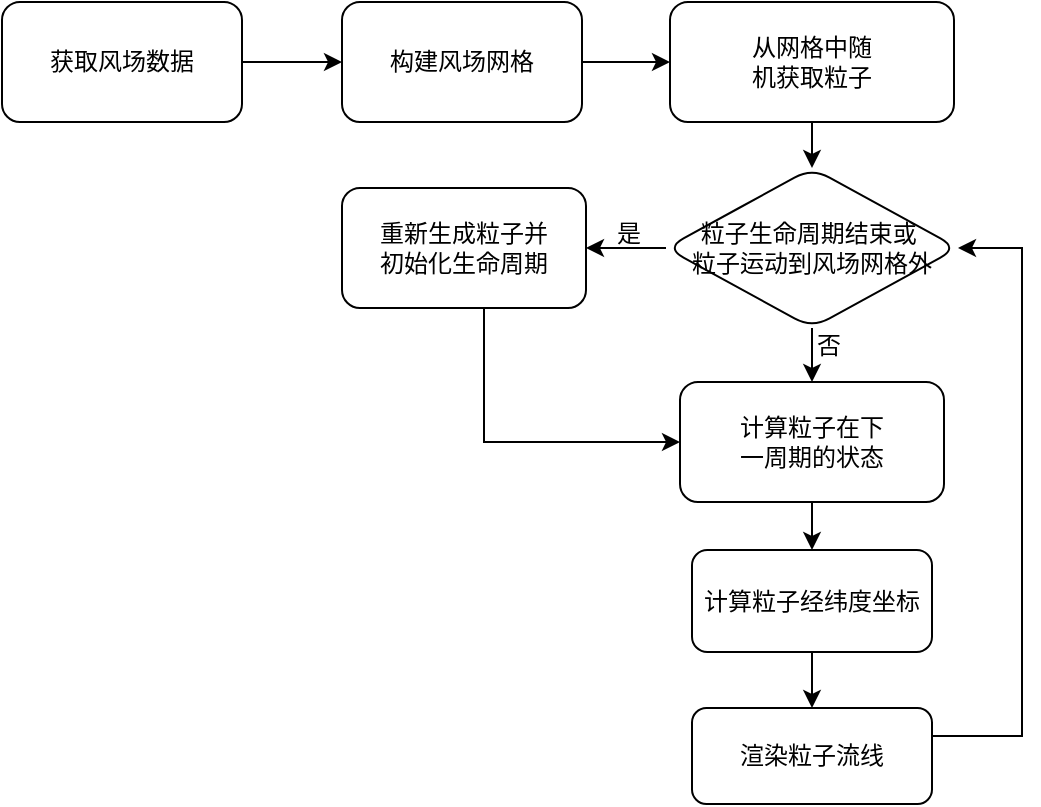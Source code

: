 <mxfile version="13.8.2" type="github">
  <diagram id="HQnREK34H-d9so5Twpd-" name="第 1 页">
    <mxGraphModel dx="830" dy="828" grid="0" gridSize="10" guides="1" tooltips="1" connect="1" arrows="1" fold="1" page="1" pageScale="1" pageWidth="827" pageHeight="1169" math="0" shadow="0">
      <root>
        <mxCell id="0" />
        <mxCell id="1" parent="0" />
        <mxCell id="t6z-Ru4cVA2ObkCtdwVK-3" value="" style="edgeStyle=orthogonalEdgeStyle;rounded=0;orthogonalLoop=1;jettySize=auto;html=1;" parent="1" source="t6z-Ru4cVA2ObkCtdwVK-1" target="t6z-Ru4cVA2ObkCtdwVK-2" edge="1">
          <mxGeometry relative="1" as="geometry" />
        </mxCell>
        <mxCell id="t6z-Ru4cVA2ObkCtdwVK-1" value="获取风场数据" style="rounded=1;whiteSpace=wrap;html=1;" parent="1" vertex="1">
          <mxGeometry x="51" y="135" width="120" height="60" as="geometry" />
        </mxCell>
        <mxCell id="t6z-Ru4cVA2ObkCtdwVK-5" value="" style="edgeStyle=orthogonalEdgeStyle;rounded=0;orthogonalLoop=1;jettySize=auto;html=1;" parent="1" source="t6z-Ru4cVA2ObkCtdwVK-2" target="t6z-Ru4cVA2ObkCtdwVK-4" edge="1">
          <mxGeometry relative="1" as="geometry" />
        </mxCell>
        <mxCell id="t6z-Ru4cVA2ObkCtdwVK-2" value="构建风场网格" style="whiteSpace=wrap;html=1;rounded=1;" parent="1" vertex="1">
          <mxGeometry x="221" y="135" width="120" height="60" as="geometry" />
        </mxCell>
        <mxCell id="8bIHZ56H03s47EiYgFx9-5" style="edgeStyle=orthogonalEdgeStyle;rounded=0;orthogonalLoop=1;jettySize=auto;html=1;entryX=0.5;entryY=0;entryDx=0;entryDy=0;" parent="1" source="t6z-Ru4cVA2ObkCtdwVK-4" target="0AltbWP8e84UrqGMIu3--1" edge="1">
          <mxGeometry relative="1" as="geometry" />
        </mxCell>
        <mxCell id="t6z-Ru4cVA2ObkCtdwVK-4" value="从网格中随&lt;br&gt;机获取粒子" style="whiteSpace=wrap;html=1;rounded=1;" parent="1" vertex="1">
          <mxGeometry x="385" y="135" width="142" height="60" as="geometry" />
        </mxCell>
        <mxCell id="t6z-Ru4cVA2ObkCtdwVK-14" value="" style="edgeStyle=orthogonalEdgeStyle;rounded=0;orthogonalLoop=1;jettySize=auto;html=1;" parent="1" source="t6z-Ru4cVA2ObkCtdwVK-11" target="t6z-Ru4cVA2ObkCtdwVK-13" edge="1">
          <mxGeometry relative="1" as="geometry" />
        </mxCell>
        <mxCell id="t6z-Ru4cVA2ObkCtdwVK-11" value="计算粒子在下&lt;br&gt;一周期的状态" style="whiteSpace=wrap;html=1;rounded=1;" parent="1" vertex="1">
          <mxGeometry x="390" y="325" width="132" height="60" as="geometry" />
        </mxCell>
        <mxCell id="t6z-Ru4cVA2ObkCtdwVK-16" value="" style="edgeStyle=orthogonalEdgeStyle;rounded=0;orthogonalLoop=1;jettySize=auto;html=1;" parent="1" source="t6z-Ru4cVA2ObkCtdwVK-13" target="t6z-Ru4cVA2ObkCtdwVK-15" edge="1">
          <mxGeometry relative="1" as="geometry" />
        </mxCell>
        <mxCell id="t6z-Ru4cVA2ObkCtdwVK-13" value="&lt;div&gt;计算粒子经纬度坐标&lt;/div&gt;" style="whiteSpace=wrap;html=1;rounded=1;" parent="1" vertex="1">
          <mxGeometry x="396" y="409" width="120" height="51" as="geometry" />
        </mxCell>
        <mxCell id="8bIHZ56H03s47EiYgFx9-3" style="edgeStyle=orthogonalEdgeStyle;rounded=0;orthogonalLoop=1;jettySize=auto;html=1;entryX=1;entryY=0.5;entryDx=0;entryDy=0;" parent="1" source="t6z-Ru4cVA2ObkCtdwVK-15" target="0AltbWP8e84UrqGMIu3--1" edge="1">
          <mxGeometry relative="1" as="geometry">
            <Array as="points">
              <mxPoint x="561" y="502" />
              <mxPoint x="561" y="258" />
            </Array>
          </mxGeometry>
        </mxCell>
        <mxCell id="t6z-Ru4cVA2ObkCtdwVK-15" value="渲染粒子流线" style="whiteSpace=wrap;html=1;rounded=1;" parent="1" vertex="1">
          <mxGeometry x="396" y="488" width="120" height="48" as="geometry" />
        </mxCell>
        <mxCell id="8bIHZ56H03s47EiYgFx9-1" style="edgeStyle=orthogonalEdgeStyle;rounded=0;orthogonalLoop=1;jettySize=auto;html=1;" parent="1" source="0AltbWP8e84UrqGMIu3--1" target="0AltbWP8e84UrqGMIu3--3" edge="1">
          <mxGeometry relative="1" as="geometry" />
        </mxCell>
        <mxCell id="8bIHZ56H03s47EiYgFx9-4" style="edgeStyle=orthogonalEdgeStyle;rounded=0;orthogonalLoop=1;jettySize=auto;html=1;entryX=0.5;entryY=0;entryDx=0;entryDy=0;" parent="1" source="0AltbWP8e84UrqGMIu3--1" target="t6z-Ru4cVA2ObkCtdwVK-11" edge="1">
          <mxGeometry relative="1" as="geometry" />
        </mxCell>
        <mxCell id="0AltbWP8e84UrqGMIu3--1" value="粒子生命周期结束或&amp;nbsp;&lt;br&gt;&lt;div&gt;粒子运动到风场网格外&lt;/div&gt;" style="rhombus;whiteSpace=wrap;html=1;rounded=1;" parent="1" vertex="1">
          <mxGeometry x="383" y="218" width="146" height="80" as="geometry" />
        </mxCell>
        <mxCell id="8bIHZ56H03s47EiYgFx9-2" style="edgeStyle=orthogonalEdgeStyle;rounded=0;orthogonalLoop=1;jettySize=auto;html=1;entryX=0;entryY=0.5;entryDx=0;entryDy=0;" parent="1" source="0AltbWP8e84UrqGMIu3--3" target="t6z-Ru4cVA2ObkCtdwVK-11" edge="1">
          <mxGeometry relative="1" as="geometry">
            <Array as="points">
              <mxPoint x="292" y="355" />
            </Array>
          </mxGeometry>
        </mxCell>
        <mxCell id="0AltbWP8e84UrqGMIu3--3" value="重新生成粒子并&lt;br&gt;初始化生命周期" style="whiteSpace=wrap;html=1;rounded=1;" parent="1" vertex="1">
          <mxGeometry x="221" y="228" width="122" height="60" as="geometry" />
        </mxCell>
        <mxCell id="8bIHZ56H03s47EiYgFx9-6" value="否" style="text;html=1;align=center;verticalAlign=middle;resizable=0;points=[];autosize=1;" parent="1" vertex="1">
          <mxGeometry x="453" y="298" width="22" height="18" as="geometry" />
        </mxCell>
        <mxCell id="8bIHZ56H03s47EiYgFx9-7" value="是" style="text;html=1;align=center;verticalAlign=middle;resizable=0;points=[];autosize=1;" parent="1" vertex="1">
          <mxGeometry x="353" y="242" width="22" height="18" as="geometry" />
        </mxCell>
      </root>
    </mxGraphModel>
  </diagram>
</mxfile>
